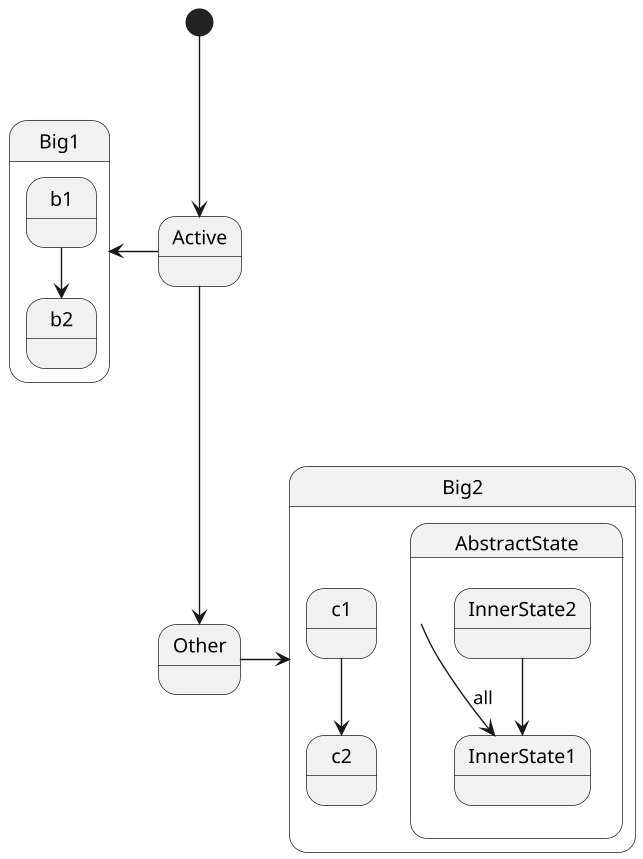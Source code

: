 {
  "sha1": "9b310sou4n6dfgxds5u9t99gzqwu0sm",
  "insertion": {
    "when": "2024-05-30T20:48:21.642Z",
    "user": "plantuml@gmail.com"
  }
}
@startuml
scale 1.4

[*] --> Active
Active --> Other
Active -le-> Big1

state Big1 {
  b1 --> b2
}

state Big2 {
  c1 --> c2
  state AbstractState {
   InnerState2 --> InnerState1
  }
  AbstractState --> InnerState1 : all
}

Other -> Big2

@enduml
